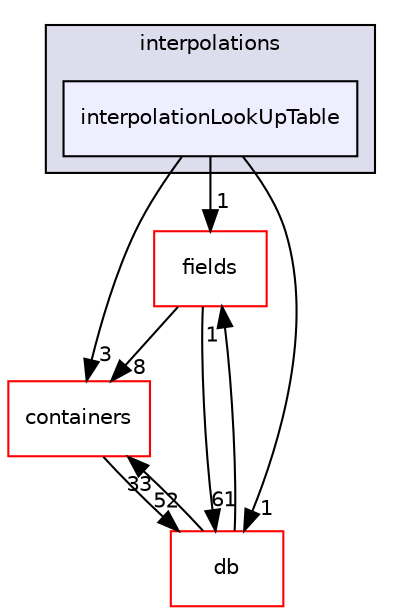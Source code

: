 digraph "src/OpenFOAM/interpolations/interpolationLookUpTable" {
  bgcolor=transparent;
  compound=true
  node [ fontsize="10", fontname="Helvetica"];
  edge [ labelfontsize="10", labelfontname="Helvetica"];
  subgraph clusterdir_e764f87aebd421bcba631b254777cd25 {
    graph [ bgcolor="#ddddee", pencolor="black", label="interpolations" fontname="Helvetica", fontsize="10", URL="dir_e764f87aebd421bcba631b254777cd25.html"]
  dir_83adfa3c61eb33e82271a08708c738b8 [shape=box, label="interpolationLookUpTable", style="filled", fillcolor="#eeeeff", pencolor="black", URL="dir_83adfa3c61eb33e82271a08708c738b8.html"];
  }
  dir_962442b8f989d5529fab5e0f0e4ffb74 [shape=box label="fields" color="red" URL="dir_962442b8f989d5529fab5e0f0e4ffb74.html"];
  dir_19d0872053bde092be81d7fe3f56cbf7 [shape=box label="containers" color="red" URL="dir_19d0872053bde092be81d7fe3f56cbf7.html"];
  dir_63c634f7a7cfd679ac26c67fb30fc32f [shape=box label="db" color="red" URL="dir_63c634f7a7cfd679ac26c67fb30fc32f.html"];
  dir_83adfa3c61eb33e82271a08708c738b8->dir_962442b8f989d5529fab5e0f0e4ffb74 [headlabel="1", labeldistance=1.5 headhref="dir_002125_002022.html"];
  dir_83adfa3c61eb33e82271a08708c738b8->dir_19d0872053bde092be81d7fe3f56cbf7 [headlabel="3", labeldistance=1.5 headhref="dir_002125_001903.html"];
  dir_83adfa3c61eb33e82271a08708c738b8->dir_63c634f7a7cfd679ac26c67fb30fc32f [headlabel="1", labeldistance=1.5 headhref="dir_002125_001954.html"];
  dir_962442b8f989d5529fab5e0f0e4ffb74->dir_19d0872053bde092be81d7fe3f56cbf7 [headlabel="8", labeldistance=1.5 headhref="dir_002022_001903.html"];
  dir_962442b8f989d5529fab5e0f0e4ffb74->dir_63c634f7a7cfd679ac26c67fb30fc32f [headlabel="61", labeldistance=1.5 headhref="dir_002022_001954.html"];
  dir_19d0872053bde092be81d7fe3f56cbf7->dir_63c634f7a7cfd679ac26c67fb30fc32f [headlabel="52", labeldistance=1.5 headhref="dir_001903_001954.html"];
  dir_63c634f7a7cfd679ac26c67fb30fc32f->dir_962442b8f989d5529fab5e0f0e4ffb74 [headlabel="1", labeldistance=1.5 headhref="dir_001954_002022.html"];
  dir_63c634f7a7cfd679ac26c67fb30fc32f->dir_19d0872053bde092be81d7fe3f56cbf7 [headlabel="33", labeldistance=1.5 headhref="dir_001954_001903.html"];
}
